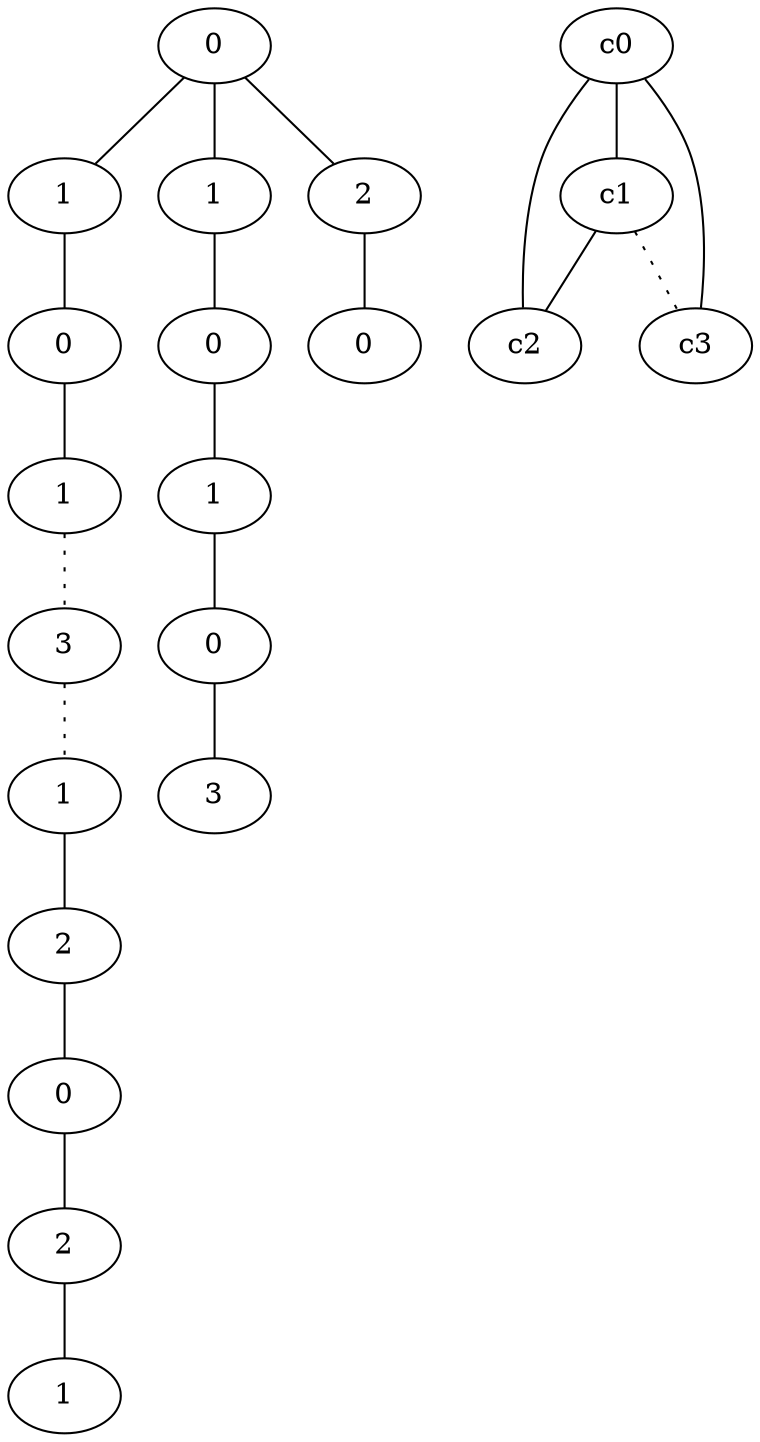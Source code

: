 graph {
a0[label=0];
a1[label=1];
a2[label=0];
a3[label=1];
a4[label=3];
a5[label=1];
a6[label=2];
a7[label=0];
a8[label=2];
a9[label=1];
a10[label=1];
a11[label=0];
a12[label=1];
a13[label=0];
a14[label=3];
a15[label=2];
a16[label=0];
a0 -- a1;
a0 -- a10;
a0 -- a15;
a1 -- a2;
a2 -- a3;
a3 -- a4 [style=dotted];
a4 -- a5 [style=dotted];
a5 -- a6;
a6 -- a7;
a7 -- a8;
a8 -- a9;
a10 -- a11;
a11 -- a12;
a12 -- a13;
a13 -- a14;
a15 -- a16;
c0 -- c1;
c0 -- c2;
c0 -- c3;
c1 -- c2;
c1 -- c3 [style=dotted];
}
